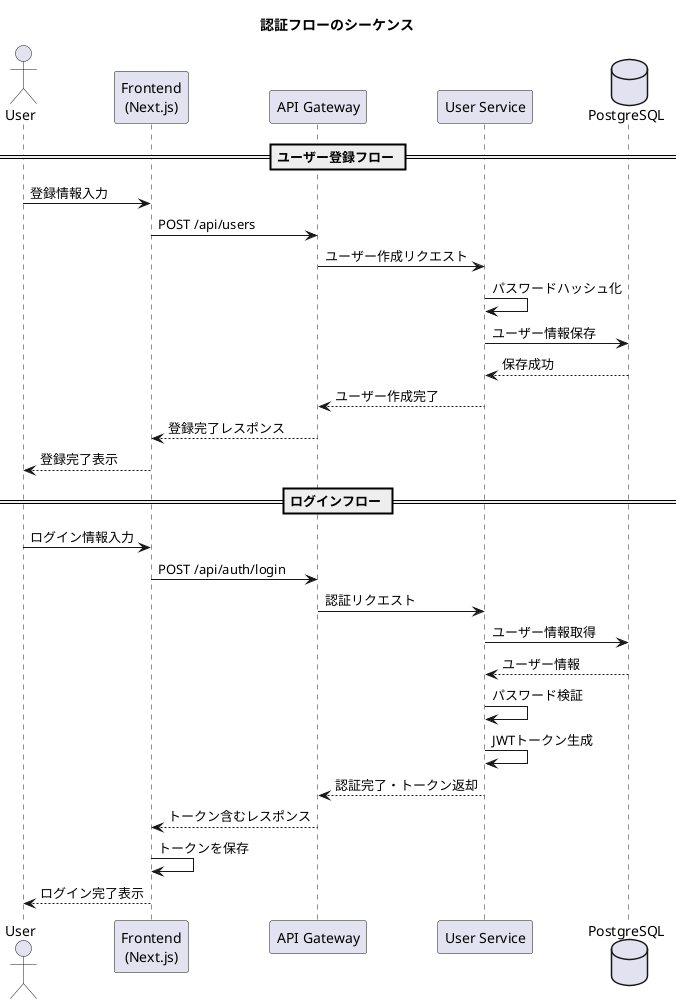 @startuml
title 認証フローのシーケンス

actor User
participant "Frontend\n(Next.js)" as Frontend
participant "API Gateway" as Gateway
participant "User Service" as UserService
database "PostgreSQL" as DB

== ユーザー登録フロー ==
User -> Frontend: 登録情報入力
Frontend -> Gateway: POST /api/users
Gateway -> UserService: ユーザー作成リクエスト

UserService -> UserService: パスワードハッシュ化
UserService -> DB: ユーザー情報保存
DB --> UserService: 保存成功
UserService --> Gateway: ユーザー作成完了
Gateway --> Frontend: 登録完了レスポンス
Frontend --> User: 登録完了表示

== ログインフロー ==
User -> Frontend: ログイン情報入力
Frontend -> Gateway: POST /api/auth/login
Gateway -> UserService: 認証リクエスト
UserService -> DB: ユーザー情報取得
DB --> UserService: ユーザー情報
UserService -> UserService: パスワード検証
UserService -> UserService: JWTトークン生成
UserService --> Gateway: 認証完了・トークン返却
Gateway --> Frontend: トークン含むレスポンス
Frontend -> Frontend: トークンを保存
Frontend --> User: ログイン完了表示

@enduml